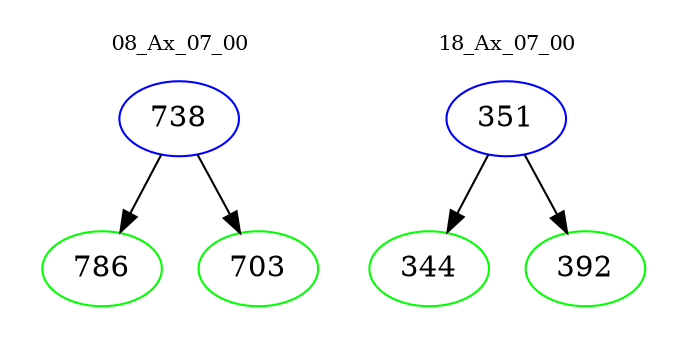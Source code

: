 digraph{
subgraph cluster_0 {
color = white
label = "08_Ax_07_00";
fontsize=10;
T0_738 [label="738", color="blue"]
T0_738 -> T0_786 [color="black"]
T0_786 [label="786", color="green"]
T0_738 -> T0_703 [color="black"]
T0_703 [label="703", color="green"]
}
subgraph cluster_1 {
color = white
label = "18_Ax_07_00";
fontsize=10;
T1_351 [label="351", color="blue"]
T1_351 -> T1_344 [color="black"]
T1_344 [label="344", color="green"]
T1_351 -> T1_392 [color="black"]
T1_392 [label="392", color="green"]
}
}
